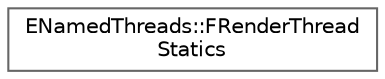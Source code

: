 digraph "Graphical Class Hierarchy"
{
 // INTERACTIVE_SVG=YES
 // LATEX_PDF_SIZE
  bgcolor="transparent";
  edge [fontname=Helvetica,fontsize=10,labelfontname=Helvetica,labelfontsize=10];
  node [fontname=Helvetica,fontsize=10,shape=box,height=0.2,width=0.4];
  rankdir="LR";
  Node0 [id="Node000000",label="ENamedThreads::FRenderThread\lStatics",height=0.2,width=0.4,color="grey40", fillcolor="white", style="filled",URL="$da/dc7/structENamedThreads_1_1FRenderThreadStatics.html",tooltip=" "];
}
